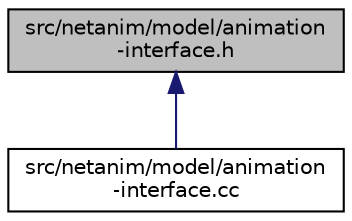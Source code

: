 digraph "src/netanim/model/animation-interface.h"
{
 // LATEX_PDF_SIZE
  edge [fontname="Helvetica",fontsize="10",labelfontname="Helvetica",labelfontsize="10"];
  node [fontname="Helvetica",fontsize="10",shape=record];
  Node1 [label="src/netanim/model/animation\l-interface.h",height=0.2,width=0.4,color="black", fillcolor="grey75", style="filled", fontcolor="black",tooltip=" "];
  Node1 -> Node2 [dir="back",color="midnightblue",fontsize="10",style="solid",fontname="Helvetica"];
  Node2 [label="src/netanim/model/animation\l-interface.cc",height=0.2,width=0.4,color="black", fillcolor="white", style="filled",URL="$animation-interface_8cc.html",tooltip=" "];
}
